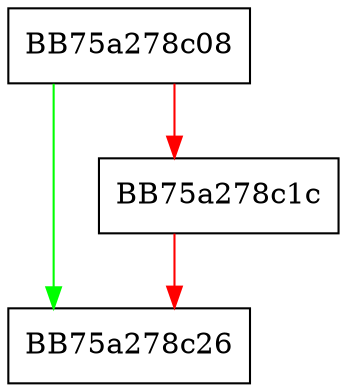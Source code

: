digraph sqlite3BtreeCommit {
  node [shape="box"];
  graph [splines=ortho];
  BB75a278c08 -> BB75a278c26 [color="green"];
  BB75a278c08 -> BB75a278c1c [color="red"];
  BB75a278c1c -> BB75a278c26 [color="red"];
}